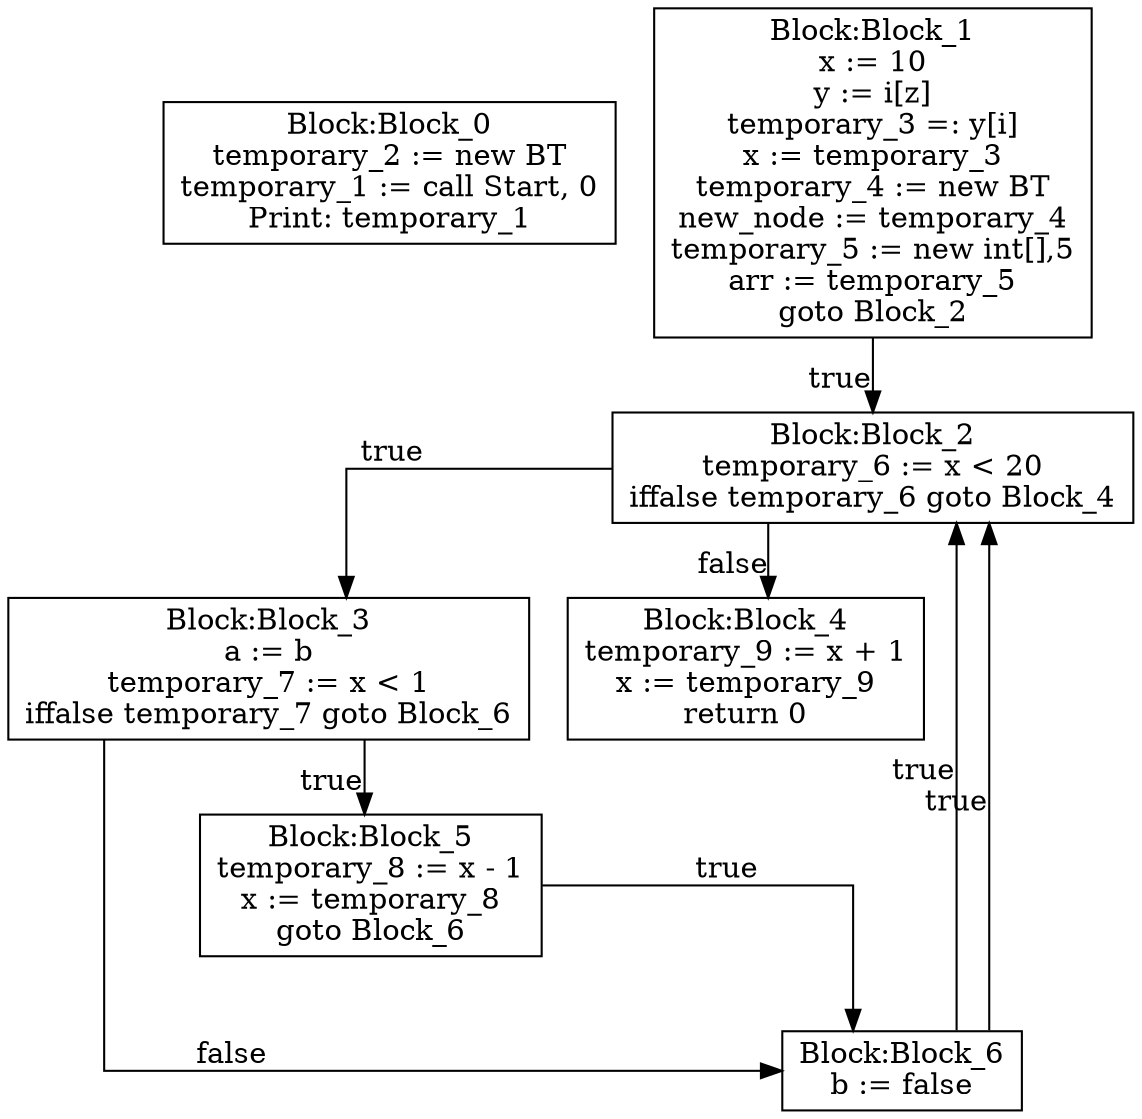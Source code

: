 digraph {
graph [ splines = ortho ]
	node [ shape = box ];
Block_0 [label="Block:Block_0
temporary_2 := new BT
temporary_1 := call Start, 0
Print: temporary_1"];
Block_1 [label="Block:Block_1
x := 10
y := i[z]
temporary_3 =: y[i]
x := temporary_3
temporary_4 := new BT
new_node := temporary_4
temporary_5 := new int[],5
arr := temporary_5
goto Block_2"];
Block_1 -> Block_2 [xlabel = "true"]
Block_2 [label="Block:Block_2
temporary_6 := x < 20
iffalse temporary_6 goto Block_4"];
Block_2 -> Block_3 [xlabel = "true"]
Block_3 [label="Block:Block_3
a := b
temporary_7 := x < 1
iffalse temporary_7 goto Block_6"];
Block_3 -> Block_5 [xlabel = "true"]
Block_5 [label="Block:Block_5
temporary_8 := x - 1
x := temporary_8
goto Block_6"];
Block_5 -> Block_6 [xlabel = "true"]
Block_6 [label="Block:Block_6
b := false"];
Block_6 -> Block_2 [xlabel = "true"]
Block_3 -> Block_6 [xlabel = "false"]
Block_6 [label="Block:Block_6
b := false"];
Block_6 -> Block_2 [xlabel = "true"]
Block_2 -> Block_4 [xlabel = "false"]
Block_4 [label="Block:Block_4
temporary_9 := x + 1
x := temporary_9
return 0"];
}
